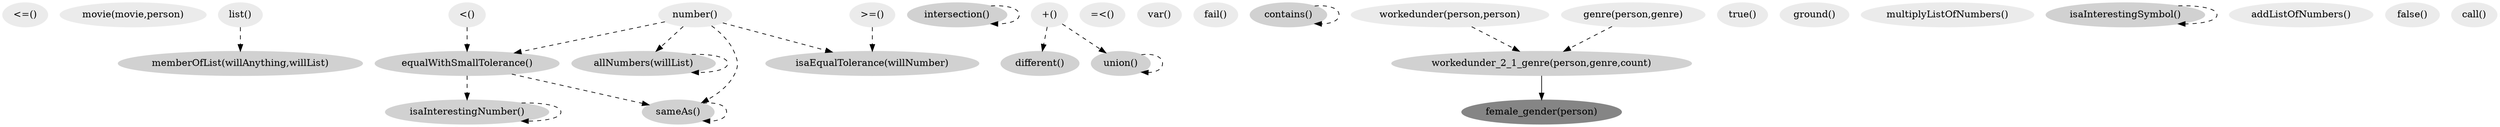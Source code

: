 digraph RDN{
0[style="filled" label="<=()" color="gray92"];
1[style="filled" label="movie(movie,person)" color="gray92"];
2[style="filled" label="memberOfList(willAnything,willList)" color="gray82"];
8 -> 2[label="" style=dashed];
3[style="filled" label="number()" color="gray92"];
4[style="filled" label="intersection()" color="gray82"];
4 -> 4[label="" style=dashed];
5[style="filled" label="different()" color="gray82"];
21 -> 5[label="" style=dashed];
6[style="filled" label="=<()" color="gray92"];
7[style="filled" label="var()" color="gray92"];
8[style="filled" label="list()" color="gray92"];
9[style="filled" label="equalWithSmallTolerance()" color="gray82"];
15 -> 9[label="" style=dashed];
3 -> 9[label="" style=dashed];
10[style="filled" label="fail()" color="gray92"];
11[style="filled" label="contains()" color="gray82"];
11 -> 11[label="" style=dashed];
12[style="filled" label="workedunder(person,person)" color="gray92"];
13[style="filled" label="true()" color="gray92"];
14[style="filled" label="ground()" color="gray92"];
15[style="filled" label="<()" color="gray92"];
16[style="filled" label="multiplyListOfNumbers()" color="gray92"];
17[style="filled" label="female_gender(person)" color="gray52"];
22 -> 17[label="" style=solid];
18[style="filled" label=">=()" color="gray92"];
19[style="filled" label="allNumbers(willList)" color="gray82"];
3 -> 19[label="" style=dashed];
19 -> 19[label="" style=dashed];
20[style="filled" label="isaInterestingNumber()" color="gray82"];
20 -> 20[label="" style=dashed];
9 -> 20[label="" style=dashed];
21[style="filled" label="\+()" color="gray92"];
22[style="filled" label="workedunder_2_1_genre(person,genre,count)" color="gray82"];
24 -> 22[label="" style=dashed];
12 -> 22[label="" style=dashed];
23[style="filled" label="isaInterestingSymbol()" color="gray82"];
23 -> 23[label="" style=dashed];
24[style="filled" label="genre(person,genre)" color="gray92"];
25[style="filled" label="isaEqualTolerance(willNumber)" color="gray82"];
18 -> 25[label="" style=dashed];
3 -> 25[label="" style=dashed];
26[style="filled" label="addListOfNumbers()" color="gray92"];
27[style="filled" label="false()" color="gray92"];
28[style="filled" label="union()" color="gray82"];
28 -> 28[label="" style=dashed];
21 -> 28[label="" style=dashed];
29[style="filled" label="call()" color="gray92"];
30[style="filled" label="sameAs()" color="gray82"];
3 -> 30[label="" style=dashed];
30 -> 30[label="" style=dashed];
9 -> 30[label="" style=dashed];
}
